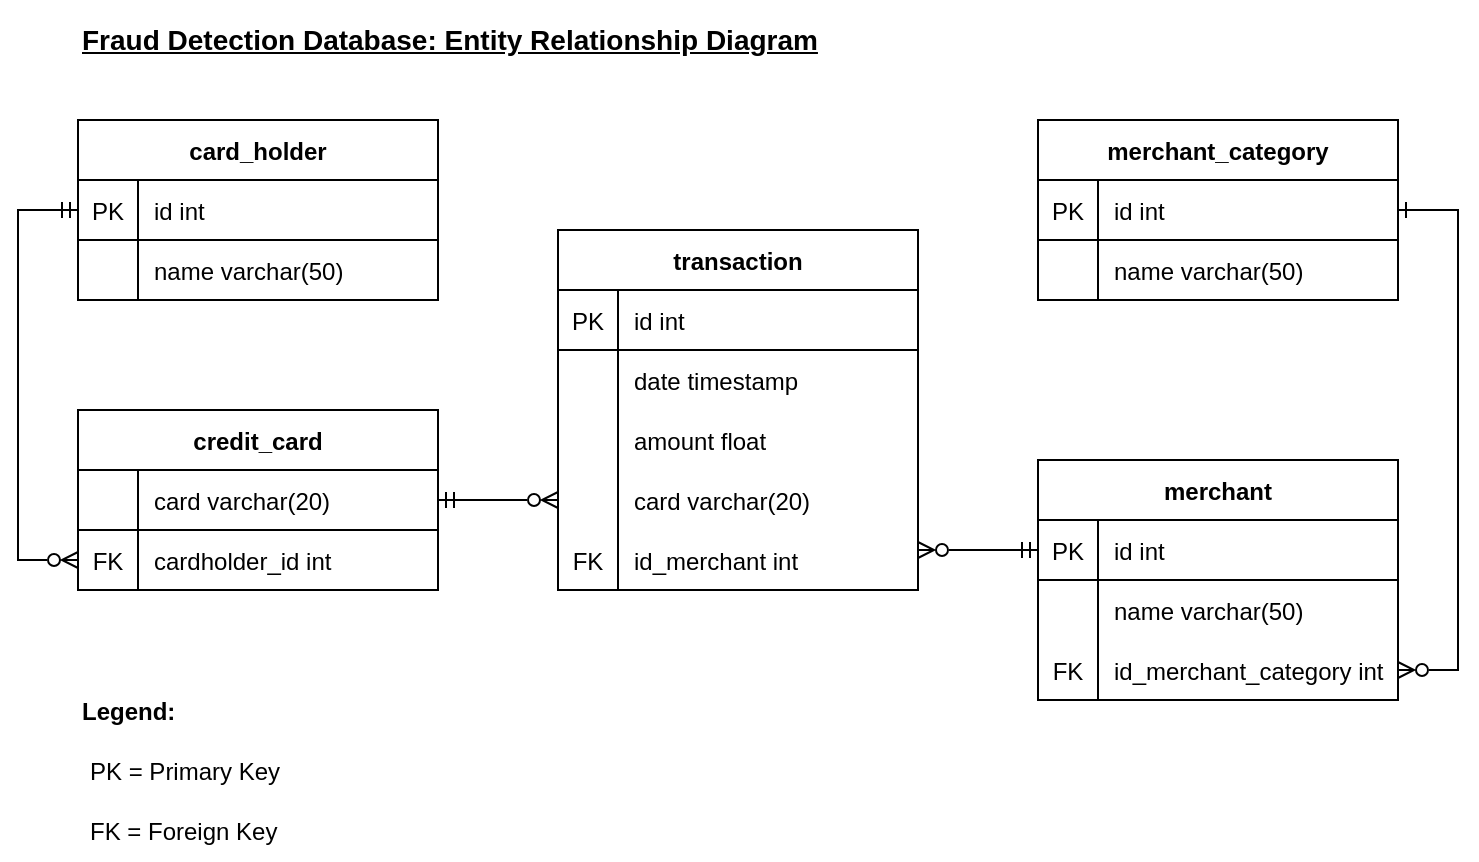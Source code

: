 <mxfile version="20.5.0" type="device"><diagram id="R2lEEEUBdFMjLlhIrx00" name="Page-1"><mxGraphModel dx="1038" dy="539" grid="1" gridSize="10" guides="1" tooltips="1" connect="1" arrows="1" fold="1" page="1" pageScale="1" pageWidth="980" pageHeight="690" math="0" shadow="0" extFonts="Permanent Marker^https://fonts.googleapis.com/css?family=Permanent+Marker"><root><object label="" id="0"><mxCell/></object><mxCell id="1" parent="0"/><mxCell id="RQPY2S-z8ONr5uKUg6_j-18" value="transaction" style="shape=table;startSize=30;container=1;collapsible=1;childLayout=tableLayout;fixedRows=1;rowLines=0;fontStyle=1;align=center;resizeLast=1;" parent="1" vertex="1"><mxGeometry x="360" y="255" width="180" height="180" as="geometry"/></mxCell><mxCell id="RQPY2S-z8ONr5uKUg6_j-19" value="" style="shape=tableRow;horizontal=0;startSize=0;swimlaneHead=0;swimlaneBody=0;fillColor=none;collapsible=0;dropTarget=0;points=[[0,0.5],[1,0.5]];portConstraint=eastwest;top=0;left=0;right=0;bottom=1;" parent="RQPY2S-z8ONr5uKUg6_j-18" vertex="1"><mxGeometry y="30" width="180" height="30" as="geometry"/></mxCell><mxCell id="RQPY2S-z8ONr5uKUg6_j-20" value="PK" style="shape=partialRectangle;connectable=0;fillColor=none;top=0;left=0;bottom=0;right=0;fontStyle=0;overflow=hidden;" parent="RQPY2S-z8ONr5uKUg6_j-19" vertex="1"><mxGeometry width="30" height="30" as="geometry"><mxRectangle width="30" height="30" as="alternateBounds"/></mxGeometry></mxCell><mxCell id="RQPY2S-z8ONr5uKUg6_j-21" value="id int" style="shape=partialRectangle;connectable=0;fillColor=none;top=0;left=0;bottom=0;right=0;align=left;spacingLeft=6;fontStyle=0;overflow=hidden;" parent="RQPY2S-z8ONr5uKUg6_j-19" vertex="1"><mxGeometry x="30" width="150" height="30" as="geometry"><mxRectangle width="150" height="30" as="alternateBounds"/></mxGeometry></mxCell><mxCell id="RQPY2S-z8ONr5uKUg6_j-22" value="" style="shape=tableRow;horizontal=0;startSize=0;swimlaneHead=0;swimlaneBody=0;fillColor=none;collapsible=0;dropTarget=0;points=[[0,0.5],[1,0.5]];portConstraint=eastwest;top=0;left=0;right=0;bottom=0;" parent="RQPY2S-z8ONr5uKUg6_j-18" vertex="1"><mxGeometry y="60" width="180" height="30" as="geometry"/></mxCell><mxCell id="RQPY2S-z8ONr5uKUg6_j-23" value="" style="shape=partialRectangle;connectable=0;fillColor=none;top=0;left=0;bottom=0;right=0;editable=1;overflow=hidden;" parent="RQPY2S-z8ONr5uKUg6_j-22" vertex="1"><mxGeometry width="30" height="30" as="geometry"><mxRectangle width="30" height="30" as="alternateBounds"/></mxGeometry></mxCell><mxCell id="RQPY2S-z8ONr5uKUg6_j-24" value="date timestamp " style="shape=partialRectangle;connectable=0;fillColor=none;top=0;left=0;bottom=0;right=0;align=left;spacingLeft=6;overflow=hidden;" parent="RQPY2S-z8ONr5uKUg6_j-22" vertex="1"><mxGeometry x="30" width="150" height="30" as="geometry"><mxRectangle width="150" height="30" as="alternateBounds"/></mxGeometry></mxCell><mxCell id="RQPY2S-z8ONr5uKUg6_j-25" value="" style="shape=tableRow;horizontal=0;startSize=0;swimlaneHead=0;swimlaneBody=0;fillColor=none;collapsible=0;dropTarget=0;points=[[0,0.5],[1,0.5]];portConstraint=eastwest;top=0;left=0;right=0;bottom=0;" parent="RQPY2S-z8ONr5uKUg6_j-18" vertex="1"><mxGeometry y="90" width="180" height="30" as="geometry"/></mxCell><mxCell id="RQPY2S-z8ONr5uKUg6_j-26" value="" style="shape=partialRectangle;connectable=0;fillColor=none;top=0;left=0;bottom=0;right=0;editable=1;overflow=hidden;" parent="RQPY2S-z8ONr5uKUg6_j-25" vertex="1"><mxGeometry width="30" height="30" as="geometry"><mxRectangle width="30" height="30" as="alternateBounds"/></mxGeometry></mxCell><mxCell id="RQPY2S-z8ONr5uKUg6_j-27" value="amount float" style="shape=partialRectangle;connectable=0;fillColor=none;top=0;left=0;bottom=0;right=0;align=left;spacingLeft=6;overflow=hidden;" parent="RQPY2S-z8ONr5uKUg6_j-25" vertex="1"><mxGeometry x="30" width="150" height="30" as="geometry"><mxRectangle width="150" height="30" as="alternateBounds"/></mxGeometry></mxCell><mxCell id="RQPY2S-z8ONr5uKUg6_j-31" style="shape=tableRow;horizontal=0;startSize=0;swimlaneHead=0;swimlaneBody=0;fillColor=none;collapsible=0;dropTarget=0;points=[[0,0.5],[1,0.5]];portConstraint=eastwest;top=0;left=0;right=0;bottom=0;" parent="RQPY2S-z8ONr5uKUg6_j-18" vertex="1"><mxGeometry y="120" width="180" height="30" as="geometry"/></mxCell><mxCell id="RQPY2S-z8ONr5uKUg6_j-32" style="shape=partialRectangle;connectable=0;fillColor=none;top=0;left=0;bottom=0;right=0;editable=1;overflow=hidden;" parent="RQPY2S-z8ONr5uKUg6_j-31" vertex="1"><mxGeometry width="30" height="30" as="geometry"><mxRectangle width="30" height="30" as="alternateBounds"/></mxGeometry></mxCell><mxCell id="RQPY2S-z8ONr5uKUg6_j-33" value="card varchar(20)" style="shape=partialRectangle;connectable=0;fillColor=none;top=0;left=0;bottom=0;right=0;align=left;spacingLeft=6;overflow=hidden;" parent="RQPY2S-z8ONr5uKUg6_j-31" vertex="1"><mxGeometry x="30" width="150" height="30" as="geometry"><mxRectangle width="150" height="30" as="alternateBounds"/></mxGeometry></mxCell><mxCell id="RQPY2S-z8ONr5uKUg6_j-28" value="" style="shape=tableRow;horizontal=0;startSize=0;swimlaneHead=0;swimlaneBody=0;fillColor=none;collapsible=0;dropTarget=0;points=[[0,0.5],[1,0.5]];portConstraint=eastwest;top=0;left=0;right=0;bottom=0;" parent="RQPY2S-z8ONr5uKUg6_j-18" vertex="1"><mxGeometry y="150" width="180" height="30" as="geometry"/></mxCell><mxCell id="RQPY2S-z8ONr5uKUg6_j-29" value="FK" style="shape=partialRectangle;connectable=0;fillColor=none;top=0;left=0;bottom=0;right=0;editable=1;overflow=hidden;" parent="RQPY2S-z8ONr5uKUg6_j-28" vertex="1"><mxGeometry width="30" height="30" as="geometry"><mxRectangle width="30" height="30" as="alternateBounds"/></mxGeometry></mxCell><mxCell id="RQPY2S-z8ONr5uKUg6_j-30" value="id_merchant int" style="shape=partialRectangle;connectable=0;fillColor=none;top=0;left=0;bottom=0;right=0;align=left;spacingLeft=6;overflow=hidden;" parent="RQPY2S-z8ONr5uKUg6_j-28" vertex="1"><mxGeometry x="30" width="150" height="30" as="geometry"><mxRectangle width="150" height="30" as="alternateBounds"/></mxGeometry></mxCell><mxCell id="RQPY2S-z8ONr5uKUg6_j-34" value="credit_card" style="shape=table;startSize=30;container=1;collapsible=1;childLayout=tableLayout;fixedRows=1;rowLines=0;fontStyle=1;align=center;resizeLast=1;" parent="1" vertex="1"><mxGeometry x="120" y="345" width="180" height="90" as="geometry"/></mxCell><mxCell id="RQPY2S-z8ONr5uKUg6_j-35" value="" style="shape=tableRow;horizontal=0;startSize=0;swimlaneHead=0;swimlaneBody=0;fillColor=none;collapsible=0;dropTarget=0;points=[[0,0.5],[1,0.5]];portConstraint=eastwest;top=0;left=0;right=0;bottom=1;" parent="RQPY2S-z8ONr5uKUg6_j-34" vertex="1"><mxGeometry y="30" width="180" height="30" as="geometry"/></mxCell><mxCell id="RQPY2S-z8ONr5uKUg6_j-36" value="" style="shape=partialRectangle;connectable=0;fillColor=none;top=0;left=0;bottom=0;right=0;fontStyle=0;overflow=hidden;" parent="RQPY2S-z8ONr5uKUg6_j-35" vertex="1"><mxGeometry width="30" height="30" as="geometry"><mxRectangle width="30" height="30" as="alternateBounds"/></mxGeometry></mxCell><mxCell id="RQPY2S-z8ONr5uKUg6_j-37" value="card varchar(20)" style="shape=partialRectangle;connectable=0;fillColor=none;top=0;left=0;bottom=0;right=0;align=left;spacingLeft=6;fontStyle=0;overflow=hidden;" parent="RQPY2S-z8ONr5uKUg6_j-35" vertex="1"><mxGeometry x="30" width="150" height="30" as="geometry"><mxRectangle width="150" height="30" as="alternateBounds"/></mxGeometry></mxCell><mxCell id="RQPY2S-z8ONr5uKUg6_j-38" value="" style="shape=tableRow;horizontal=0;startSize=0;swimlaneHead=0;swimlaneBody=0;fillColor=none;collapsible=0;dropTarget=0;points=[[0,0.5],[1,0.5]];portConstraint=eastwest;top=0;left=0;right=0;bottom=0;" parent="RQPY2S-z8ONr5uKUg6_j-34" vertex="1"><mxGeometry y="60" width="180" height="30" as="geometry"/></mxCell><mxCell id="RQPY2S-z8ONr5uKUg6_j-39" value="FK" style="shape=partialRectangle;connectable=0;fillColor=none;top=0;left=0;bottom=0;right=0;editable=1;overflow=hidden;" parent="RQPY2S-z8ONr5uKUg6_j-38" vertex="1"><mxGeometry width="30" height="30" as="geometry"><mxRectangle width="30" height="30" as="alternateBounds"/></mxGeometry></mxCell><mxCell id="RQPY2S-z8ONr5uKUg6_j-40" value="cardholder_id int" style="shape=partialRectangle;connectable=0;fillColor=none;top=0;left=0;bottom=0;right=0;align=left;spacingLeft=6;overflow=hidden;" parent="RQPY2S-z8ONr5uKUg6_j-38" vertex="1"><mxGeometry x="30" width="150" height="30" as="geometry"><mxRectangle width="150" height="30" as="alternateBounds"/></mxGeometry></mxCell><mxCell id="RQPY2S-z8ONr5uKUg6_j-47" value="card_holder" style="shape=table;startSize=30;container=1;collapsible=1;childLayout=tableLayout;fixedRows=1;rowLines=0;fontStyle=1;align=center;resizeLast=1;" parent="1" vertex="1"><mxGeometry x="120" y="200" width="180" height="90" as="geometry"/></mxCell><mxCell id="RQPY2S-z8ONr5uKUg6_j-48" value="" style="shape=tableRow;horizontal=0;startSize=0;swimlaneHead=0;swimlaneBody=0;fillColor=none;collapsible=0;dropTarget=0;points=[[0,0.5],[1,0.5]];portConstraint=eastwest;top=0;left=0;right=0;bottom=1;" parent="RQPY2S-z8ONr5uKUg6_j-47" vertex="1"><mxGeometry y="30" width="180" height="30" as="geometry"/></mxCell><mxCell id="RQPY2S-z8ONr5uKUg6_j-49" value="PK" style="shape=partialRectangle;connectable=0;fillColor=none;top=0;left=0;bottom=0;right=0;fontStyle=0;overflow=hidden;" parent="RQPY2S-z8ONr5uKUg6_j-48" vertex="1"><mxGeometry width="30" height="30" as="geometry"><mxRectangle width="30" height="30" as="alternateBounds"/></mxGeometry></mxCell><mxCell id="RQPY2S-z8ONr5uKUg6_j-50" value="id int" style="shape=partialRectangle;connectable=0;fillColor=none;top=0;left=0;bottom=0;right=0;align=left;spacingLeft=6;fontStyle=0;overflow=hidden;" parent="RQPY2S-z8ONr5uKUg6_j-48" vertex="1"><mxGeometry x="30" width="150" height="30" as="geometry"><mxRectangle width="150" height="30" as="alternateBounds"/></mxGeometry></mxCell><mxCell id="RQPY2S-z8ONr5uKUg6_j-51" value="" style="shape=tableRow;horizontal=0;startSize=0;swimlaneHead=0;swimlaneBody=0;fillColor=none;collapsible=0;dropTarget=0;points=[[0,0.5],[1,0.5]];portConstraint=eastwest;top=0;left=0;right=0;bottom=0;" parent="RQPY2S-z8ONr5uKUg6_j-47" vertex="1"><mxGeometry y="60" width="180" height="30" as="geometry"/></mxCell><mxCell id="RQPY2S-z8ONr5uKUg6_j-52" value="" style="shape=partialRectangle;connectable=0;fillColor=none;top=0;left=0;bottom=0;right=0;editable=1;overflow=hidden;" parent="RQPY2S-z8ONr5uKUg6_j-51" vertex="1"><mxGeometry width="30" height="30" as="geometry"><mxRectangle width="30" height="30" as="alternateBounds"/></mxGeometry></mxCell><mxCell id="RQPY2S-z8ONr5uKUg6_j-53" value="name varchar(50)" style="shape=partialRectangle;connectable=0;fillColor=none;top=0;left=0;bottom=0;right=0;align=left;spacingLeft=6;overflow=hidden;" parent="RQPY2S-z8ONr5uKUg6_j-51" vertex="1"><mxGeometry x="30" width="150" height="30" as="geometry"><mxRectangle width="150" height="30" as="alternateBounds"/></mxGeometry></mxCell><mxCell id="RQPY2S-z8ONr5uKUg6_j-54" value="merchant" style="shape=table;startSize=30;container=1;collapsible=1;childLayout=tableLayout;fixedRows=1;rowLines=0;fontStyle=1;align=center;resizeLast=1;" parent="1" vertex="1"><mxGeometry x="600" y="370" width="180" height="120" as="geometry"/></mxCell><mxCell id="RQPY2S-z8ONr5uKUg6_j-55" value="" style="shape=tableRow;horizontal=0;startSize=0;swimlaneHead=0;swimlaneBody=0;fillColor=none;collapsible=0;dropTarget=0;points=[[0,0.5],[1,0.5]];portConstraint=eastwest;top=0;left=0;right=0;bottom=1;" parent="RQPY2S-z8ONr5uKUg6_j-54" vertex="1"><mxGeometry y="30" width="180" height="30" as="geometry"/></mxCell><mxCell id="RQPY2S-z8ONr5uKUg6_j-56" value="PK" style="shape=partialRectangle;connectable=0;fillColor=none;top=0;left=0;bottom=0;right=0;fontStyle=0;overflow=hidden;" parent="RQPY2S-z8ONr5uKUg6_j-55" vertex="1"><mxGeometry width="30" height="30" as="geometry"><mxRectangle width="30" height="30" as="alternateBounds"/></mxGeometry></mxCell><mxCell id="RQPY2S-z8ONr5uKUg6_j-57" value="id int" style="shape=partialRectangle;connectable=0;fillColor=none;top=0;left=0;bottom=0;right=0;align=left;spacingLeft=6;fontStyle=0;overflow=hidden;" parent="RQPY2S-z8ONr5uKUg6_j-55" vertex="1"><mxGeometry x="30" width="150" height="30" as="geometry"><mxRectangle width="150" height="30" as="alternateBounds"/></mxGeometry></mxCell><mxCell id="RQPY2S-z8ONr5uKUg6_j-61" style="shape=tableRow;horizontal=0;startSize=0;swimlaneHead=0;swimlaneBody=0;fillColor=none;collapsible=0;dropTarget=0;points=[[0,0.5],[1,0.5]];portConstraint=eastwest;top=0;left=0;right=0;bottom=0;" parent="RQPY2S-z8ONr5uKUg6_j-54" vertex="1"><mxGeometry y="60" width="180" height="30" as="geometry"/></mxCell><mxCell id="RQPY2S-z8ONr5uKUg6_j-62" style="shape=partialRectangle;connectable=0;fillColor=none;top=0;left=0;bottom=0;right=0;editable=1;overflow=hidden;" parent="RQPY2S-z8ONr5uKUg6_j-61" vertex="1"><mxGeometry width="30" height="30" as="geometry"><mxRectangle width="30" height="30" as="alternateBounds"/></mxGeometry></mxCell><mxCell id="RQPY2S-z8ONr5uKUg6_j-63" value="name varchar(50)" style="shape=partialRectangle;connectable=0;fillColor=none;top=0;left=0;bottom=0;right=0;align=left;spacingLeft=6;overflow=hidden;" parent="RQPY2S-z8ONr5uKUg6_j-61" vertex="1"><mxGeometry x="30" width="150" height="30" as="geometry"><mxRectangle width="150" height="30" as="alternateBounds"/></mxGeometry></mxCell><mxCell id="RQPY2S-z8ONr5uKUg6_j-58" value="" style="shape=tableRow;horizontal=0;startSize=0;swimlaneHead=0;swimlaneBody=0;fillColor=none;collapsible=0;dropTarget=0;points=[[0,0.5],[1,0.5]];portConstraint=eastwest;top=0;left=0;right=0;bottom=0;" parent="RQPY2S-z8ONr5uKUg6_j-54" vertex="1"><mxGeometry y="90" width="180" height="30" as="geometry"/></mxCell><mxCell id="RQPY2S-z8ONr5uKUg6_j-59" value="FK" style="shape=partialRectangle;connectable=0;fillColor=none;top=0;left=0;bottom=0;right=0;editable=1;overflow=hidden;" parent="RQPY2S-z8ONr5uKUg6_j-58" vertex="1"><mxGeometry width="30" height="30" as="geometry"><mxRectangle width="30" height="30" as="alternateBounds"/></mxGeometry></mxCell><mxCell id="RQPY2S-z8ONr5uKUg6_j-60" value="id_merchant_category int" style="shape=partialRectangle;connectable=0;fillColor=none;top=0;left=0;bottom=0;right=0;align=left;spacingLeft=6;overflow=hidden;" parent="RQPY2S-z8ONr5uKUg6_j-58" vertex="1"><mxGeometry x="30" width="150" height="30" as="geometry"><mxRectangle width="150" height="30" as="alternateBounds"/></mxGeometry></mxCell><mxCell id="RQPY2S-z8ONr5uKUg6_j-64" value="merchant_category" style="shape=table;startSize=30;container=1;collapsible=1;childLayout=tableLayout;fixedRows=1;rowLines=0;fontStyle=1;align=center;resizeLast=1;" parent="1" vertex="1"><mxGeometry x="600" y="200" width="180" height="90" as="geometry"/></mxCell><mxCell id="RQPY2S-z8ONr5uKUg6_j-65" value="" style="shape=tableRow;horizontal=0;startSize=0;swimlaneHead=0;swimlaneBody=0;fillColor=none;collapsible=0;dropTarget=0;points=[[0,0.5],[1,0.5]];portConstraint=eastwest;top=0;left=0;right=0;bottom=1;" parent="RQPY2S-z8ONr5uKUg6_j-64" vertex="1"><mxGeometry y="30" width="180" height="30" as="geometry"/></mxCell><mxCell id="RQPY2S-z8ONr5uKUg6_j-66" value="PK" style="shape=partialRectangle;connectable=0;fillColor=none;top=0;left=0;bottom=0;right=0;fontStyle=0;overflow=hidden;" parent="RQPY2S-z8ONr5uKUg6_j-65" vertex="1"><mxGeometry width="30" height="30" as="geometry"><mxRectangle width="30" height="30" as="alternateBounds"/></mxGeometry></mxCell><mxCell id="RQPY2S-z8ONr5uKUg6_j-67" value="id int" style="shape=partialRectangle;connectable=0;fillColor=none;top=0;left=0;bottom=0;right=0;align=left;spacingLeft=6;fontStyle=0;overflow=hidden;" parent="RQPY2S-z8ONr5uKUg6_j-65" vertex="1"><mxGeometry x="30" width="150" height="30" as="geometry"><mxRectangle width="150" height="30" as="alternateBounds"/></mxGeometry></mxCell><mxCell id="RQPY2S-z8ONr5uKUg6_j-68" style="shape=tableRow;horizontal=0;startSize=0;swimlaneHead=0;swimlaneBody=0;fillColor=none;collapsible=0;dropTarget=0;points=[[0,0.5],[1,0.5]];portConstraint=eastwest;top=0;left=0;right=0;bottom=0;" parent="RQPY2S-z8ONr5uKUg6_j-64" vertex="1"><mxGeometry y="60" width="180" height="30" as="geometry"/></mxCell><mxCell id="RQPY2S-z8ONr5uKUg6_j-69" style="shape=partialRectangle;connectable=0;fillColor=none;top=0;left=0;bottom=0;right=0;editable=1;overflow=hidden;" parent="RQPY2S-z8ONr5uKUg6_j-68" vertex="1"><mxGeometry width="30" height="30" as="geometry"><mxRectangle width="30" height="30" as="alternateBounds"/></mxGeometry></mxCell><mxCell id="RQPY2S-z8ONr5uKUg6_j-70" value="name varchar(50)" style="shape=partialRectangle;connectable=0;fillColor=none;top=0;left=0;bottom=0;right=0;align=left;spacingLeft=6;overflow=hidden;" parent="RQPY2S-z8ONr5uKUg6_j-68" vertex="1"><mxGeometry x="30" width="150" height="30" as="geometry"><mxRectangle width="150" height="30" as="alternateBounds"/></mxGeometry></mxCell><mxCell id="RQPY2S-z8ONr5uKUg6_j-83" value="" style="edgeStyle=orthogonalEdgeStyle;fontSize=12;html=1;endArrow=ERzeroToMany;startArrow=ERmandOne;rounded=0;entryX=0;entryY=0.5;entryDx=0;entryDy=0;exitX=0;exitY=0.5;exitDx=0;exitDy=0;startFill=0;endFill=0;" parent="1" source="RQPY2S-z8ONr5uKUg6_j-48" target="RQPY2S-z8ONr5uKUg6_j-38" edge="1"><mxGeometry width="100" height="100" relative="1" as="geometry"><mxPoint x="200" y="750" as="sourcePoint"/><mxPoint x="300" y="650" as="targetPoint"/><Array as="points"><mxPoint x="90" y="245"/><mxPoint x="90" y="420"/></Array></mxGeometry></mxCell><mxCell id="RQPY2S-z8ONr5uKUg6_j-94" value="" style="edgeStyle=orthogonalEdgeStyle;fontSize=12;html=1;endArrow=ERone;endFill=0;startArrow=ERzeroToMany;rounded=0;entryX=1;entryY=0.5;entryDx=0;entryDy=0;exitX=1;exitY=0.5;exitDx=0;exitDy=0;startFill=0;" parent="1" source="RQPY2S-z8ONr5uKUg6_j-58" target="RQPY2S-z8ONr5uKUg6_j-65" edge="1"><mxGeometry width="100" height="100" relative="1" as="geometry"><mxPoint x="950" y="580" as="sourcePoint"/><mxPoint x="1050" y="480" as="targetPoint"/><Array as="points"><mxPoint x="810" y="475"/><mxPoint x="810" y="245"/></Array></mxGeometry></mxCell><mxCell id="RQPY2S-z8ONr5uKUg6_j-95" value="" style="edgeStyle=entityRelationEdgeStyle;fontSize=12;html=1;endArrow=ERzeroToMany;endFill=0;startArrow=ERmandOne;rounded=0;entryX=0;entryY=0.5;entryDx=0;entryDy=0;exitX=1;exitY=0.5;exitDx=0;exitDy=0;startFill=0;" parent="1" source="RQPY2S-z8ONr5uKUg6_j-35" target="RQPY2S-z8ONr5uKUg6_j-31" edge="1"><mxGeometry width="100" height="100" relative="1" as="geometry"><mxPoint x="400" y="480" as="sourcePoint"/><mxPoint x="500" y="380" as="targetPoint"/></mxGeometry></mxCell><mxCell id="RQPY2S-z8ONr5uKUg6_j-96" value="" style="fontSize=12;html=1;endArrow=ERmandOne;endFill=0;startArrow=ERzeroToMany;rounded=0;startFill=0;entryX=0;entryY=0.5;entryDx=0;entryDy=0;" parent="1" target="RQPY2S-z8ONr5uKUg6_j-55" edge="1"><mxGeometry width="100" height="100" relative="1" as="geometry"><mxPoint x="540" y="415" as="sourcePoint"/><mxPoint x="620" y="420" as="targetPoint"/></mxGeometry></mxCell><mxCell id="JWmusqLuElQy4RHEpJXN-1" value="Legend:" style="swimlane;fontStyle=1;childLayout=stackLayout;horizontal=1;startSize=30;horizontalStack=0;resizeParent=1;resizeParentMax=0;resizeLast=0;collapsible=1;marginBottom=0;align=left;strokeColor=none;swimlaneFillColor=none;fillColor=none;" vertex="1" parent="1"><mxGeometry x="120" y="480" width="190" height="90" as="geometry"/></mxCell><mxCell id="JWmusqLuElQy4RHEpJXN-2" value="PK = Primary Key" style="text;strokeColor=none;fillColor=none;align=left;verticalAlign=middle;spacingLeft=4;spacingRight=4;overflow=hidden;points=[[0,0.5],[1,0.5]];portConstraint=eastwest;rotatable=0;" vertex="1" parent="JWmusqLuElQy4RHEpJXN-1"><mxGeometry y="30" width="190" height="30" as="geometry"/></mxCell><mxCell id="JWmusqLuElQy4RHEpJXN-3" value="FK = Foreign Key" style="text;strokeColor=none;fillColor=none;align=left;verticalAlign=middle;spacingLeft=4;spacingRight=4;overflow=hidden;points=[[0,0.5],[1,0.5]];portConstraint=eastwest;rotatable=0;" vertex="1" parent="JWmusqLuElQy4RHEpJXN-1"><mxGeometry y="60" width="190" height="30" as="geometry"/></mxCell><mxCell id="JWmusqLuElQy4RHEpJXN-5" value="Fraud Detection Database: Entity Relationship Diagram" style="rounded=0;whiteSpace=wrap;html=1;align=left;fontStyle=5;strokeColor=none;fontSize=14;fillColor=none;" vertex="1" parent="1"><mxGeometry x="120" y="140" width="440" height="40" as="geometry"/></mxCell></root></mxGraphModel></diagram></mxfile>